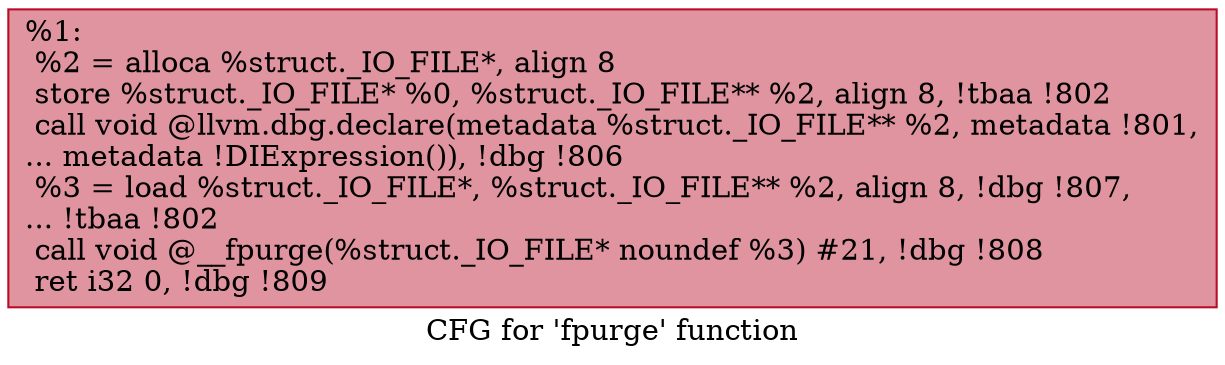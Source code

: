 digraph "CFG for 'fpurge' function" {
	label="CFG for 'fpurge' function";

	Node0x10cb8d0 [shape=record,color="#b70d28ff", style=filled, fillcolor="#b70d2870",label="{%1:\l  %2 = alloca %struct._IO_FILE*, align 8\l  store %struct._IO_FILE* %0, %struct._IO_FILE** %2, align 8, !tbaa !802\l  call void @llvm.dbg.declare(metadata %struct._IO_FILE** %2, metadata !801,\l... metadata !DIExpression()), !dbg !806\l  %3 = load %struct._IO_FILE*, %struct._IO_FILE** %2, align 8, !dbg !807,\l... !tbaa !802\l  call void @__fpurge(%struct._IO_FILE* noundef %3) #21, !dbg !808\l  ret i32 0, !dbg !809\l}"];
}
